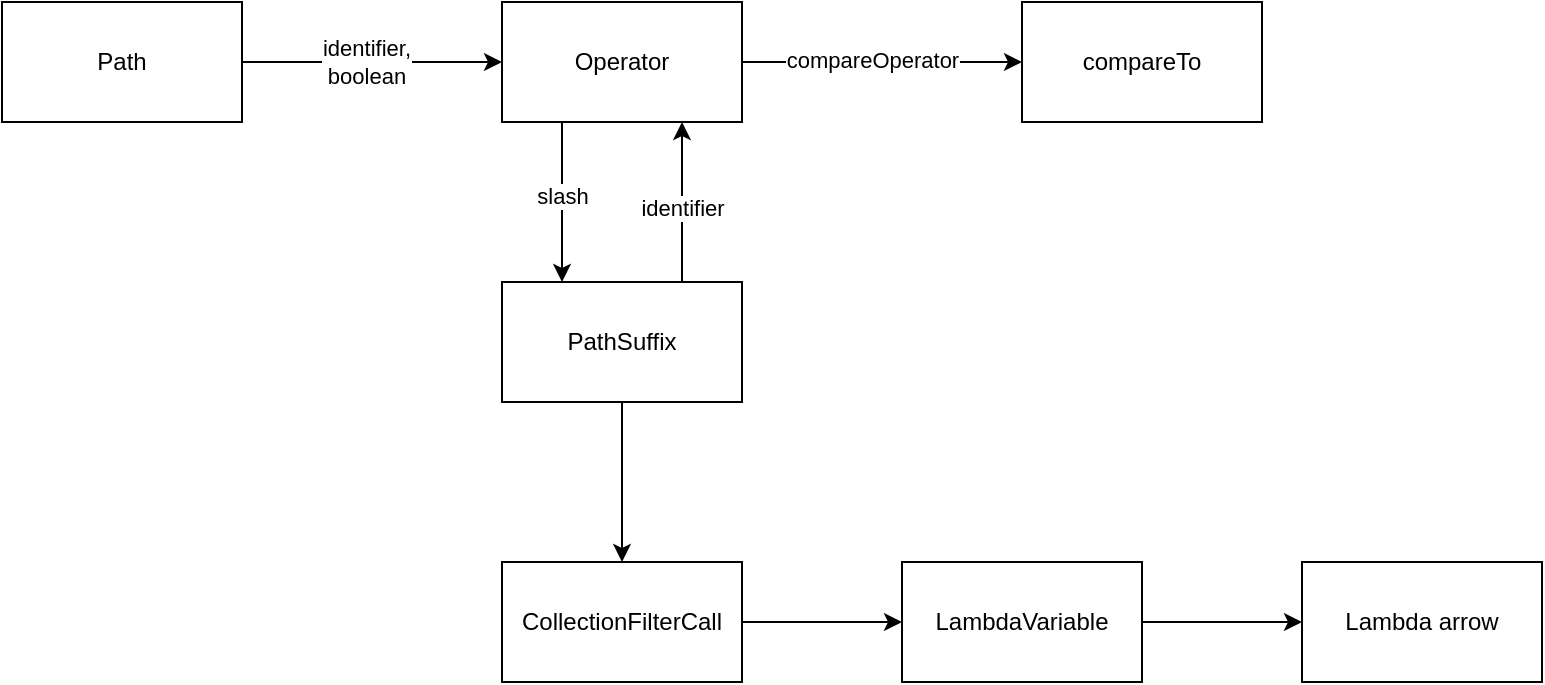 <mxfile version="14.7.7" type="github">
  <diagram id="NPYjOUtkDDTUSV19O3E9" name="Page-1">
    <mxGraphModel dx="821" dy="502" grid="1" gridSize="10" guides="1" tooltips="1" connect="1" arrows="1" fold="1" page="1" pageScale="1" pageWidth="1100" pageHeight="850" math="0" shadow="0">
      <root>
        <mxCell id="0" />
        <mxCell id="1" parent="0" />
        <mxCell id="X5cJB58l0Eja5Me0La9I-2" style="edgeStyle=orthogonalEdgeStyle;rounded=0;orthogonalLoop=1;jettySize=auto;html=1;" edge="1" parent="1" source="X5cJB58l0Eja5Me0La9I-1">
          <mxGeometry relative="1" as="geometry">
            <mxPoint x="360" y="190" as="targetPoint" />
          </mxGeometry>
        </mxCell>
        <mxCell id="X5cJB58l0Eja5Me0La9I-4" value="Text" style="edgeLabel;html=1;align=center;verticalAlign=middle;resizable=0;points=[];" vertex="1" connectable="0" parent="X5cJB58l0Eja5Me0La9I-2">
          <mxGeometry x="0.093" y="2" relative="1" as="geometry">
            <mxPoint x="-11" y="2" as="offset" />
          </mxGeometry>
        </mxCell>
        <mxCell id="X5cJB58l0Eja5Me0La9I-18" value="identifier,&lt;br&gt;boolean" style="edgeLabel;html=1;align=center;verticalAlign=middle;resizable=0;points=[];" vertex="1" connectable="0" parent="X5cJB58l0Eja5Me0La9I-2">
          <mxGeometry x="-0.061" relative="1" as="geometry">
            <mxPoint as="offset" />
          </mxGeometry>
        </mxCell>
        <mxCell id="X5cJB58l0Eja5Me0La9I-1" value="Path" style="rounded=0;whiteSpace=wrap;html=1;" vertex="1" parent="1">
          <mxGeometry x="110" y="160" width="120" height="60" as="geometry" />
        </mxCell>
        <mxCell id="X5cJB58l0Eja5Me0La9I-7" value="" style="edgeStyle=orthogonalEdgeStyle;rounded=0;orthogonalLoop=1;jettySize=auto;html=1;" edge="1" parent="1" source="X5cJB58l0Eja5Me0La9I-3" target="X5cJB58l0Eja5Me0La9I-6">
          <mxGeometry relative="1" as="geometry">
            <Array as="points">
              <mxPoint x="550" y="190" />
              <mxPoint x="550" y="190" />
            </Array>
          </mxGeometry>
        </mxCell>
        <mxCell id="X5cJB58l0Eja5Me0La9I-19" value="compareOperator" style="edgeLabel;html=1;align=center;verticalAlign=middle;resizable=0;points=[];" vertex="1" connectable="0" parent="X5cJB58l0Eja5Me0La9I-7">
          <mxGeometry x="-0.076" y="1" relative="1" as="geometry">
            <mxPoint as="offset" />
          </mxGeometry>
        </mxCell>
        <mxCell id="X5cJB58l0Eja5Me0La9I-10" value="" style="edgeStyle=orthogonalEdgeStyle;rounded=0;orthogonalLoop=1;jettySize=auto;html=1;exitX=0.25;exitY=0;exitDx=0;exitDy=0;entryX=0.75;entryY=1;entryDx=0;entryDy=0;" edge="1" parent="1" source="X5cJB58l0Eja5Me0La9I-8" target="X5cJB58l0Eja5Me0La9I-3">
          <mxGeometry relative="1" as="geometry">
            <mxPoint x="360" y="260" as="targetPoint" />
            <Array as="points">
              <mxPoint x="450" y="300" />
            </Array>
          </mxGeometry>
        </mxCell>
        <mxCell id="X5cJB58l0Eja5Me0La9I-17" value="identifier" style="edgeLabel;html=1;align=center;verticalAlign=middle;resizable=0;points=[];" vertex="1" connectable="0" parent="X5cJB58l0Eja5Me0La9I-10">
          <mxGeometry x="0.39" relative="1" as="geometry">
            <mxPoint as="offset" />
          </mxGeometry>
        </mxCell>
        <mxCell id="X5cJB58l0Eja5Me0La9I-12" value="" style="edgeStyle=orthogonalEdgeStyle;rounded=0;orthogonalLoop=1;jettySize=auto;html=1;exitX=0.25;exitY=1;exitDx=0;exitDy=0;entryX=0.25;entryY=0;entryDx=0;entryDy=0;" edge="1" parent="1" source="X5cJB58l0Eja5Me0La9I-3" target="X5cJB58l0Eja5Me0La9I-8">
          <mxGeometry relative="1" as="geometry" />
        </mxCell>
        <mxCell id="X5cJB58l0Eja5Me0La9I-15" value="&amp;nbsp;/&amp;nbsp;" style="edgeLabel;html=1;align=center;verticalAlign=middle;resizable=0;points=[];" vertex="1" connectable="0" parent="X5cJB58l0Eja5Me0La9I-12">
          <mxGeometry x="-0.071" relative="1" as="geometry">
            <mxPoint as="offset" />
          </mxGeometry>
        </mxCell>
        <mxCell id="X5cJB58l0Eja5Me0La9I-16" value="slash" style="edgeLabel;html=1;align=center;verticalAlign=middle;resizable=0;points=[];" vertex="1" connectable="0" parent="X5cJB58l0Eja5Me0La9I-12">
          <mxGeometry x="-0.071" relative="1" as="geometry">
            <mxPoint as="offset" />
          </mxGeometry>
        </mxCell>
        <mxCell id="X5cJB58l0Eja5Me0La9I-3" value="Operator" style="rounded=0;whiteSpace=wrap;html=1;" vertex="1" parent="1">
          <mxGeometry x="360" y="160" width="120" height="60" as="geometry" />
        </mxCell>
        <mxCell id="X5cJB58l0Eja5Me0La9I-6" value="compareTo" style="rounded=0;whiteSpace=wrap;html=1;" vertex="1" parent="1">
          <mxGeometry x="620" y="160" width="120" height="60" as="geometry" />
        </mxCell>
        <mxCell id="X5cJB58l0Eja5Me0La9I-21" value="" style="edgeStyle=orthogonalEdgeStyle;rounded=0;orthogonalLoop=1;jettySize=auto;html=1;" edge="1" parent="1" source="X5cJB58l0Eja5Me0La9I-8" target="X5cJB58l0Eja5Me0La9I-20">
          <mxGeometry relative="1" as="geometry" />
        </mxCell>
        <mxCell id="X5cJB58l0Eja5Me0La9I-8" value="PathSuffix" style="rounded=0;whiteSpace=wrap;html=1;" vertex="1" parent="1">
          <mxGeometry x="360" y="300" width="120" height="60" as="geometry" />
        </mxCell>
        <mxCell id="X5cJB58l0Eja5Me0La9I-23" value="" style="edgeStyle=orthogonalEdgeStyle;rounded=0;orthogonalLoop=1;jettySize=auto;html=1;" edge="1" parent="1" source="X5cJB58l0Eja5Me0La9I-20" target="X5cJB58l0Eja5Me0La9I-22">
          <mxGeometry relative="1" as="geometry" />
        </mxCell>
        <mxCell id="X5cJB58l0Eja5Me0La9I-20" value="CollectionFilterCall" style="rounded=0;whiteSpace=wrap;html=1;" vertex="1" parent="1">
          <mxGeometry x="360" y="440" width="120" height="60" as="geometry" />
        </mxCell>
        <mxCell id="X5cJB58l0Eja5Me0La9I-25" value="" style="edgeStyle=orthogonalEdgeStyle;rounded=0;orthogonalLoop=1;jettySize=auto;html=1;" edge="1" parent="1" source="X5cJB58l0Eja5Me0La9I-22" target="X5cJB58l0Eja5Me0La9I-24">
          <mxGeometry relative="1" as="geometry" />
        </mxCell>
        <mxCell id="X5cJB58l0Eja5Me0La9I-22" value="LambdaVariable" style="rounded=0;whiteSpace=wrap;html=1;" vertex="1" parent="1">
          <mxGeometry x="560" y="440" width="120" height="60" as="geometry" />
        </mxCell>
        <mxCell id="X5cJB58l0Eja5Me0La9I-24" value="Lambda arrow" style="rounded=0;whiteSpace=wrap;html=1;" vertex="1" parent="1">
          <mxGeometry x="760" y="440" width="120" height="60" as="geometry" />
        </mxCell>
      </root>
    </mxGraphModel>
  </diagram>
</mxfile>
